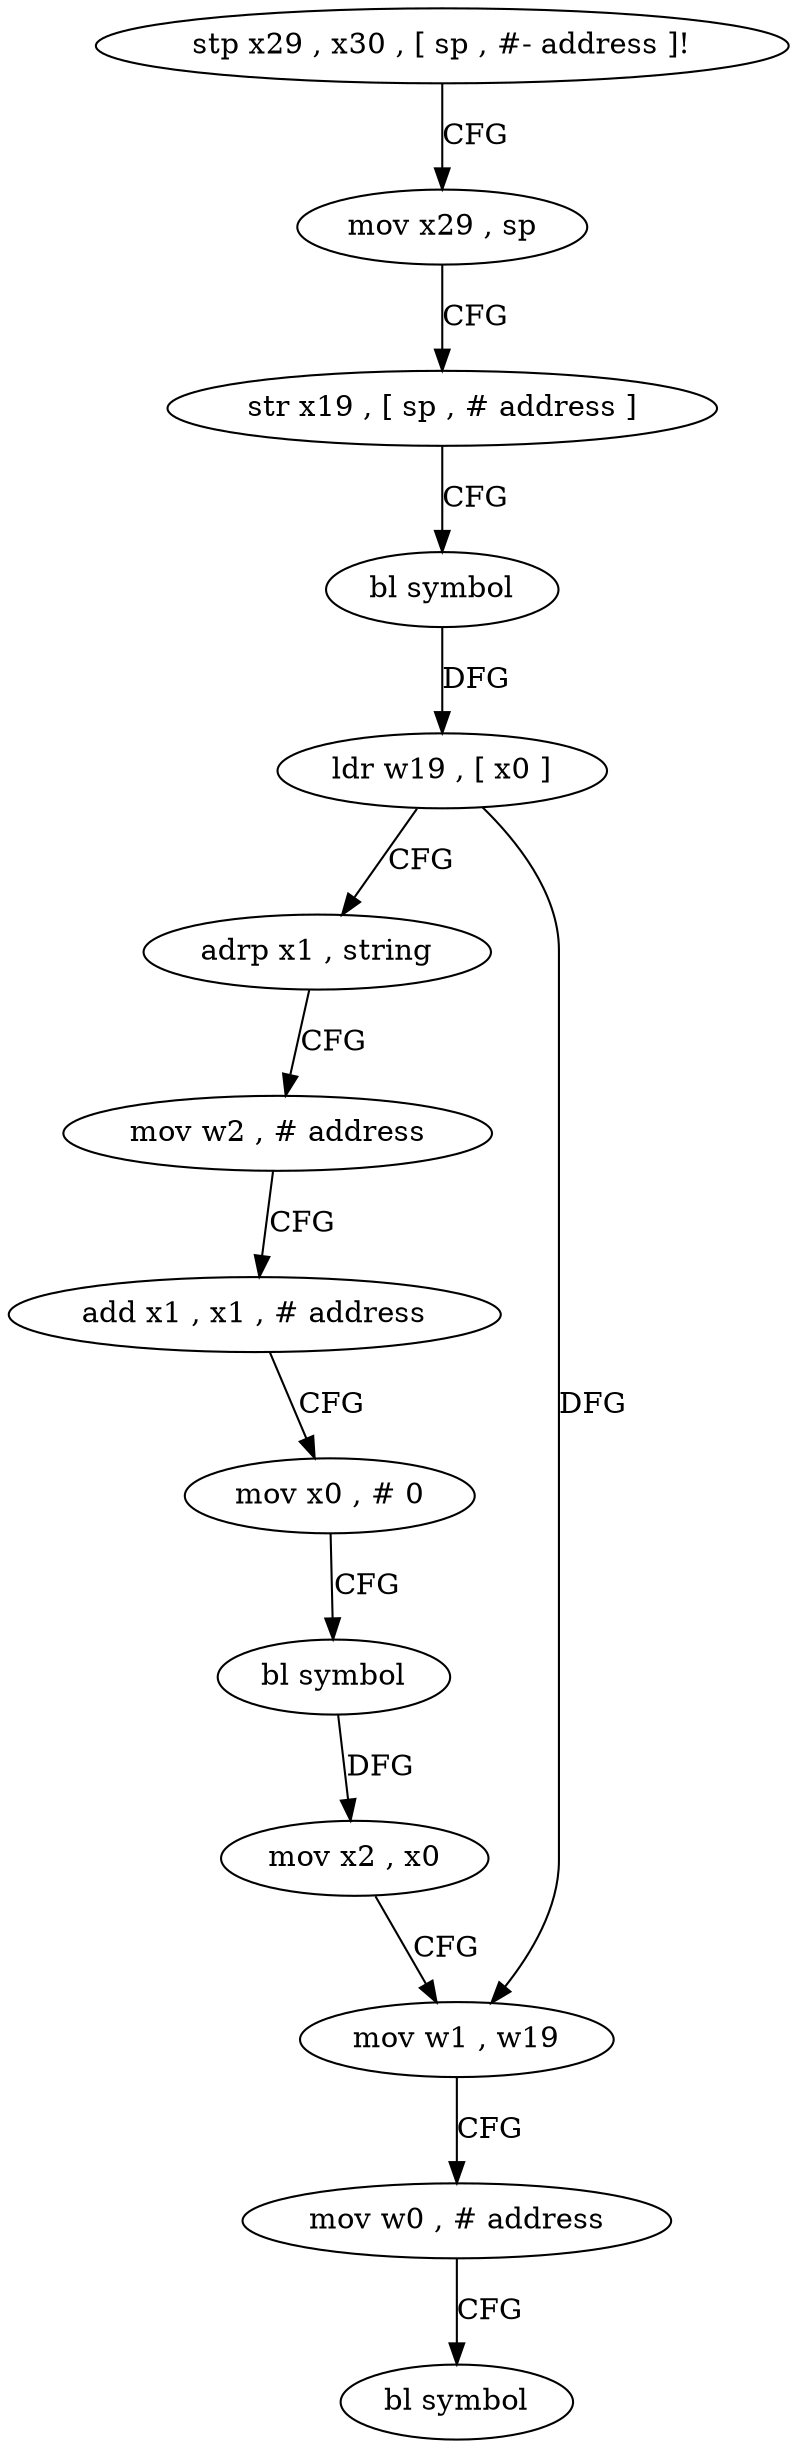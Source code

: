 digraph "func" {
"4208320" [label = "stp x29 , x30 , [ sp , #- address ]!" ]
"4208324" [label = "mov x29 , sp" ]
"4208328" [label = "str x19 , [ sp , # address ]" ]
"4208332" [label = "bl symbol" ]
"4208336" [label = "ldr w19 , [ x0 ]" ]
"4208340" [label = "adrp x1 , string" ]
"4208344" [label = "mov w2 , # address" ]
"4208348" [label = "add x1 , x1 , # address" ]
"4208352" [label = "mov x0 , # 0" ]
"4208356" [label = "bl symbol" ]
"4208360" [label = "mov x2 , x0" ]
"4208364" [label = "mov w1 , w19" ]
"4208368" [label = "mov w0 , # address" ]
"4208372" [label = "bl symbol" ]
"4208320" -> "4208324" [ label = "CFG" ]
"4208324" -> "4208328" [ label = "CFG" ]
"4208328" -> "4208332" [ label = "CFG" ]
"4208332" -> "4208336" [ label = "DFG" ]
"4208336" -> "4208340" [ label = "CFG" ]
"4208336" -> "4208364" [ label = "DFG" ]
"4208340" -> "4208344" [ label = "CFG" ]
"4208344" -> "4208348" [ label = "CFG" ]
"4208348" -> "4208352" [ label = "CFG" ]
"4208352" -> "4208356" [ label = "CFG" ]
"4208356" -> "4208360" [ label = "DFG" ]
"4208360" -> "4208364" [ label = "CFG" ]
"4208364" -> "4208368" [ label = "CFG" ]
"4208368" -> "4208372" [ label = "CFG" ]
}
